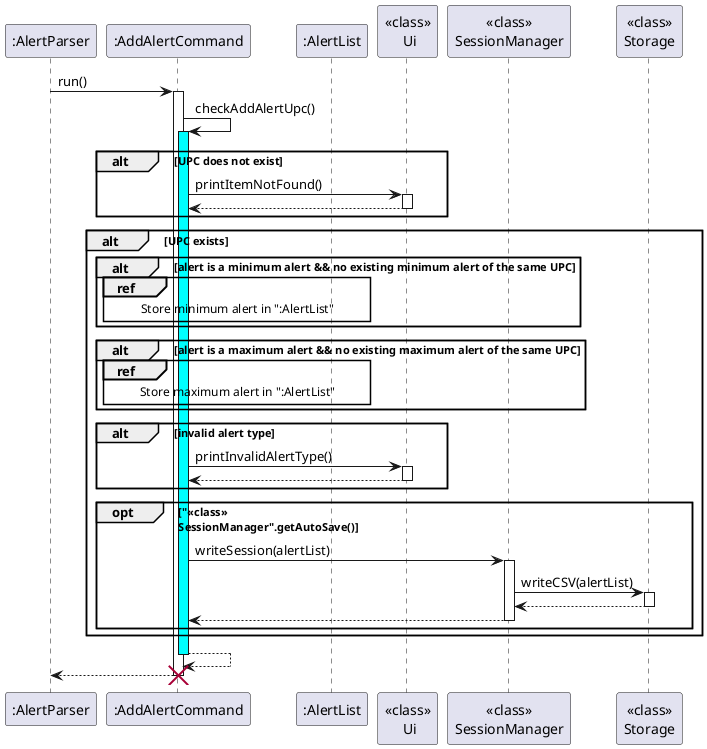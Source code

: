 @startuml
'https://plantuml.com/sequence-diagram

participant ":AlertParser"
participant ":AddAlertCommand"
participant ":AlertList"
participant "<<class>>\n Ui"
participant "<<class>>\nSessionManager"
participant "<<class>>\nStorage"
":AlertParser" -> ":AddAlertCommand": run()


activate ":AddAlertCommand"

":AddAlertCommand" -> ":AddAlertCommand": checkAddAlertUpc()
activate ":AddAlertCommand" #cyan
alt UPC does not exist
    ":AddAlertCommand" -> "<<class>>\n Ui": printItemNotFound()
    activate "<<class>>\n Ui"
    "<<class>>\n Ui" -->":AddAlertCommand":
    deactivate "<<class>>\n Ui"
end

alt UPC exists
    alt alert is a minimum alert && no existing minimum alert of the same UPC
     ref over ":AddAlertCommand", ":AlertList": Store minimum alert in ":AlertList"
     end

    alt alert is a maximum alert && no existing maximum alert of the same UPC
    ref over ":AddAlertCommand", ":AlertList": Store maximum alert in ":AlertList"
    end

    alt invalid alert type
      ":AddAlertCommand" -> "<<class>>\n Ui": printInvalidAlertType()
        activate "<<class>>\n Ui"
        "<<class>>\n Ui" -->":AddAlertCommand":
        deactivate "<<class>>\n Ui"
    end

    opt "<<class>>\nSessionManager".getAutoSave()
    ":AddAlertCommand" ->"<<class>>\nSessionManager":writeSession(alertList)
    activate "<<class>>\nSessionManager"
    "<<class>>\nSessionManager"->"<<class>>\nStorage":writeCSV(alertList)
    activate "<<class>>\nStorage"
    "<<class>>\nStorage" -->"<<class>>\nSessionManager":
    deactivate "<<class>>\nStorage"
    "<<class>>\nSessionManager" -->":AddAlertCommand":
    deactivate "<<class>>\nSessionManager"
    end
end
return
":AddAlertCommand" --> ":AlertParser"
destroy ":AddAlertCommand"


@enduml